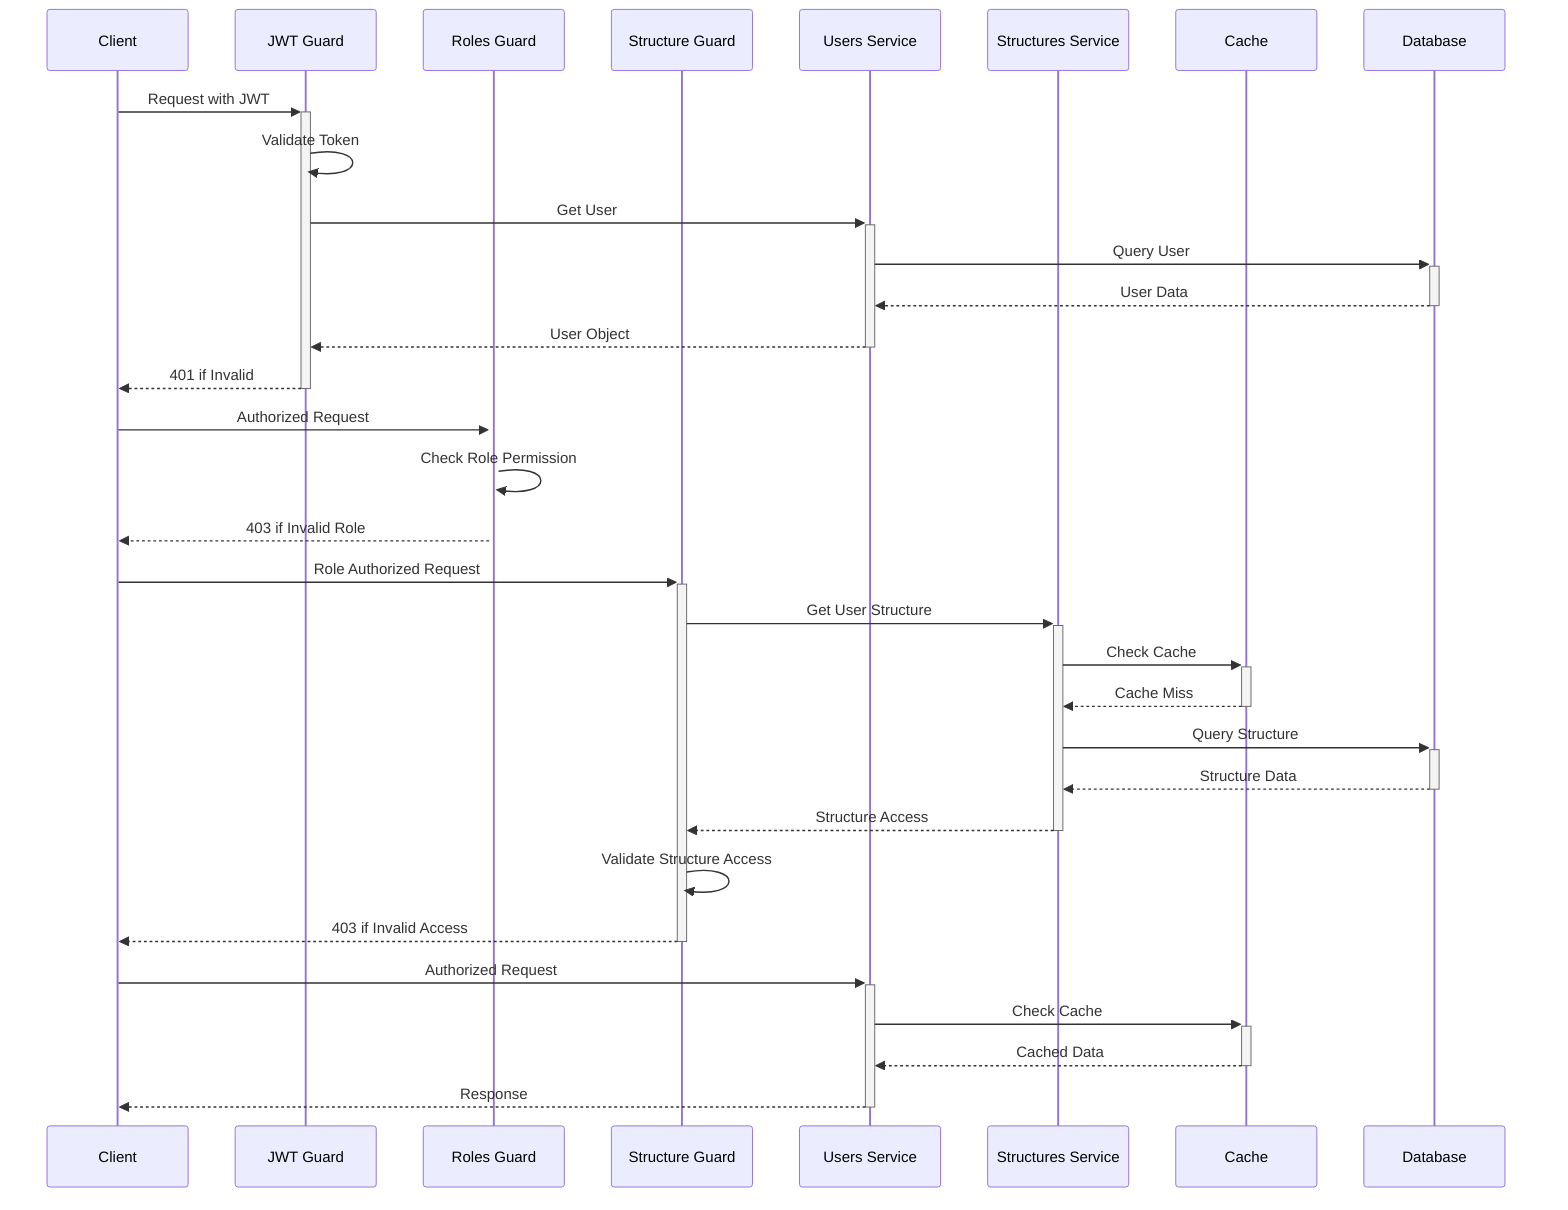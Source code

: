 sequenceDiagram
    participant C as Client
    participant G as JWT Guard
    participant R as Roles Guard
    participant S as Structure Guard
    participant U as Users Service
    participant St as Structures Service
    participant Ca as Cache
    participant DB as Database

    C->>+G: Request with JWT
    G->>G: Validate Token
    G->>+U: Get User
    U->>+DB: Query User
    DB-->>-U: User Data
    U-->>-G: User Object
    G-->>-C: 401 if Invalid

    C->>+R: Authorized Request
    R->>R: Check Role Permission
    R-->>C: 403 if Invalid Role

    C->>+S: Role Authorized Request
    S->>+St: Get User Structure
    St->>+Ca: Check Cache
    Ca-->>-St: Cache Miss
    St->>+DB: Query Structure
    DB-->>-St: Structure Data
    St-->>-S: Structure Access
    S->>S: Validate Structure Access
    S-->>-C: 403 if Invalid Access

    C->>+U: Authorized Request
    U->>+Ca: Check Cache
    Ca-->>-U: Cached Data
    U-->>-C: Response